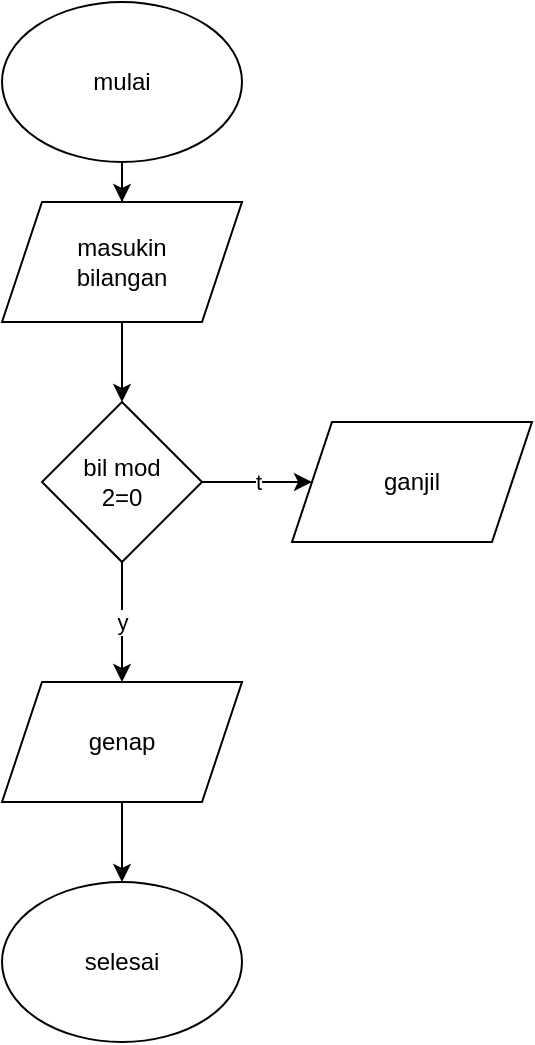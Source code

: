 <mxfile version="22.0.4" type="github">
  <diagram id="R2lEEEUBdFMjLlhIrx00" name="Page-1">
    <mxGraphModel dx="880" dy="470" grid="1" gridSize="10" guides="1" tooltips="1" connect="1" arrows="1" fold="1" page="1" pageScale="1" pageWidth="850" pageHeight="1100" math="0" shadow="0" extFonts="Permanent Marker^https://fonts.googleapis.com/css?family=Permanent+Marker">
      <root>
        <mxCell id="0" />
        <mxCell id="1" parent="0" />
        <mxCell id="_zIJHhU3kLUO5eA4A7aJ-4" value="" style="edgeStyle=orthogonalEdgeStyle;rounded=0;orthogonalLoop=1;jettySize=auto;html=1;" edge="1" parent="1" source="_zIJHhU3kLUO5eA4A7aJ-1" target="_zIJHhU3kLUO5eA4A7aJ-2">
          <mxGeometry relative="1" as="geometry" />
        </mxCell>
        <mxCell id="_zIJHhU3kLUO5eA4A7aJ-1" value="mulai" style="ellipse;whiteSpace=wrap;html=1;" vertex="1" parent="1">
          <mxGeometry x="365" y="40" width="120" height="80" as="geometry" />
        </mxCell>
        <mxCell id="_zIJHhU3kLUO5eA4A7aJ-5" value="" style="edgeStyle=orthogonalEdgeStyle;rounded=0;orthogonalLoop=1;jettySize=auto;html=1;" edge="1" parent="1" source="_zIJHhU3kLUO5eA4A7aJ-2" target="_zIJHhU3kLUO5eA4A7aJ-3">
          <mxGeometry relative="1" as="geometry" />
        </mxCell>
        <mxCell id="_zIJHhU3kLUO5eA4A7aJ-2" value="&lt;div&gt;masukin &lt;br&gt;&lt;/div&gt;&lt;div&gt;bilangan&lt;br&gt;&lt;/div&gt;" style="shape=parallelogram;perimeter=parallelogramPerimeter;whiteSpace=wrap;html=1;fixedSize=1;" vertex="1" parent="1">
          <mxGeometry x="365" y="140" width="120" height="60" as="geometry" />
        </mxCell>
        <mxCell id="_zIJHhU3kLUO5eA4A7aJ-7" value="t" style="edgeStyle=orthogonalEdgeStyle;rounded=0;orthogonalLoop=1;jettySize=auto;html=1;exitX=1;exitY=0.5;exitDx=0;exitDy=0;entryX=0;entryY=0.5;entryDx=0;entryDy=0;" edge="1" parent="1" source="_zIJHhU3kLUO5eA4A7aJ-3" target="_zIJHhU3kLUO5eA4A7aJ-6">
          <mxGeometry relative="1" as="geometry" />
        </mxCell>
        <mxCell id="_zIJHhU3kLUO5eA4A7aJ-9" value="y" style="edgeStyle=orthogonalEdgeStyle;rounded=0;orthogonalLoop=1;jettySize=auto;html=1;exitX=0.5;exitY=1;exitDx=0;exitDy=0;entryX=0.5;entryY=0;entryDx=0;entryDy=0;" edge="1" parent="1" source="_zIJHhU3kLUO5eA4A7aJ-3" target="_zIJHhU3kLUO5eA4A7aJ-8">
          <mxGeometry relative="1" as="geometry" />
        </mxCell>
        <mxCell id="_zIJHhU3kLUO5eA4A7aJ-3" value="&lt;div&gt;bil mod &lt;br&gt;&lt;/div&gt;&lt;div&gt;2=0&lt;br&gt;&lt;/div&gt;" style="rhombus;whiteSpace=wrap;html=1;" vertex="1" parent="1">
          <mxGeometry x="385" y="240" width="80" height="80" as="geometry" />
        </mxCell>
        <mxCell id="_zIJHhU3kLUO5eA4A7aJ-6" value="ganjil" style="shape=parallelogram;perimeter=parallelogramPerimeter;whiteSpace=wrap;html=1;fixedSize=1;" vertex="1" parent="1">
          <mxGeometry x="510" y="250" width="120" height="60" as="geometry" />
        </mxCell>
        <mxCell id="_zIJHhU3kLUO5eA4A7aJ-11" style="edgeStyle=orthogonalEdgeStyle;rounded=0;orthogonalLoop=1;jettySize=auto;html=1;exitX=0.5;exitY=1;exitDx=0;exitDy=0;entryX=0.5;entryY=0;entryDx=0;entryDy=0;" edge="1" parent="1" source="_zIJHhU3kLUO5eA4A7aJ-8" target="_zIJHhU3kLUO5eA4A7aJ-10">
          <mxGeometry relative="1" as="geometry" />
        </mxCell>
        <mxCell id="_zIJHhU3kLUO5eA4A7aJ-8" value="genap" style="shape=parallelogram;perimeter=parallelogramPerimeter;whiteSpace=wrap;html=1;fixedSize=1;" vertex="1" parent="1">
          <mxGeometry x="365" y="380" width="120" height="60" as="geometry" />
        </mxCell>
        <mxCell id="_zIJHhU3kLUO5eA4A7aJ-10" value="selesai" style="ellipse;whiteSpace=wrap;html=1;" vertex="1" parent="1">
          <mxGeometry x="365" y="480" width="120" height="80" as="geometry" />
        </mxCell>
      </root>
    </mxGraphModel>
  </diagram>
</mxfile>
